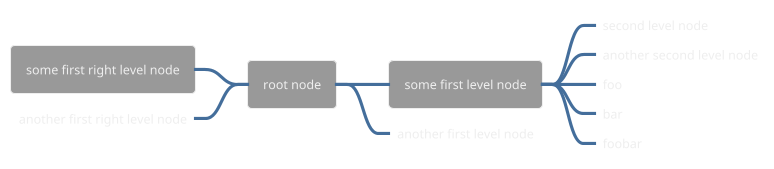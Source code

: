 ' Do not edit
' Theme Gallery
' autogenerated by script
'
@startmindmap
!theme spacelab-white
+ root node
++ some first level node
+++_ second level node
+++_ another second level node
+++_ foo
+++_ bar
+++_ foobar
++_ another first level node
-- some first right level node
--_ another first right level node
@endmindmap
